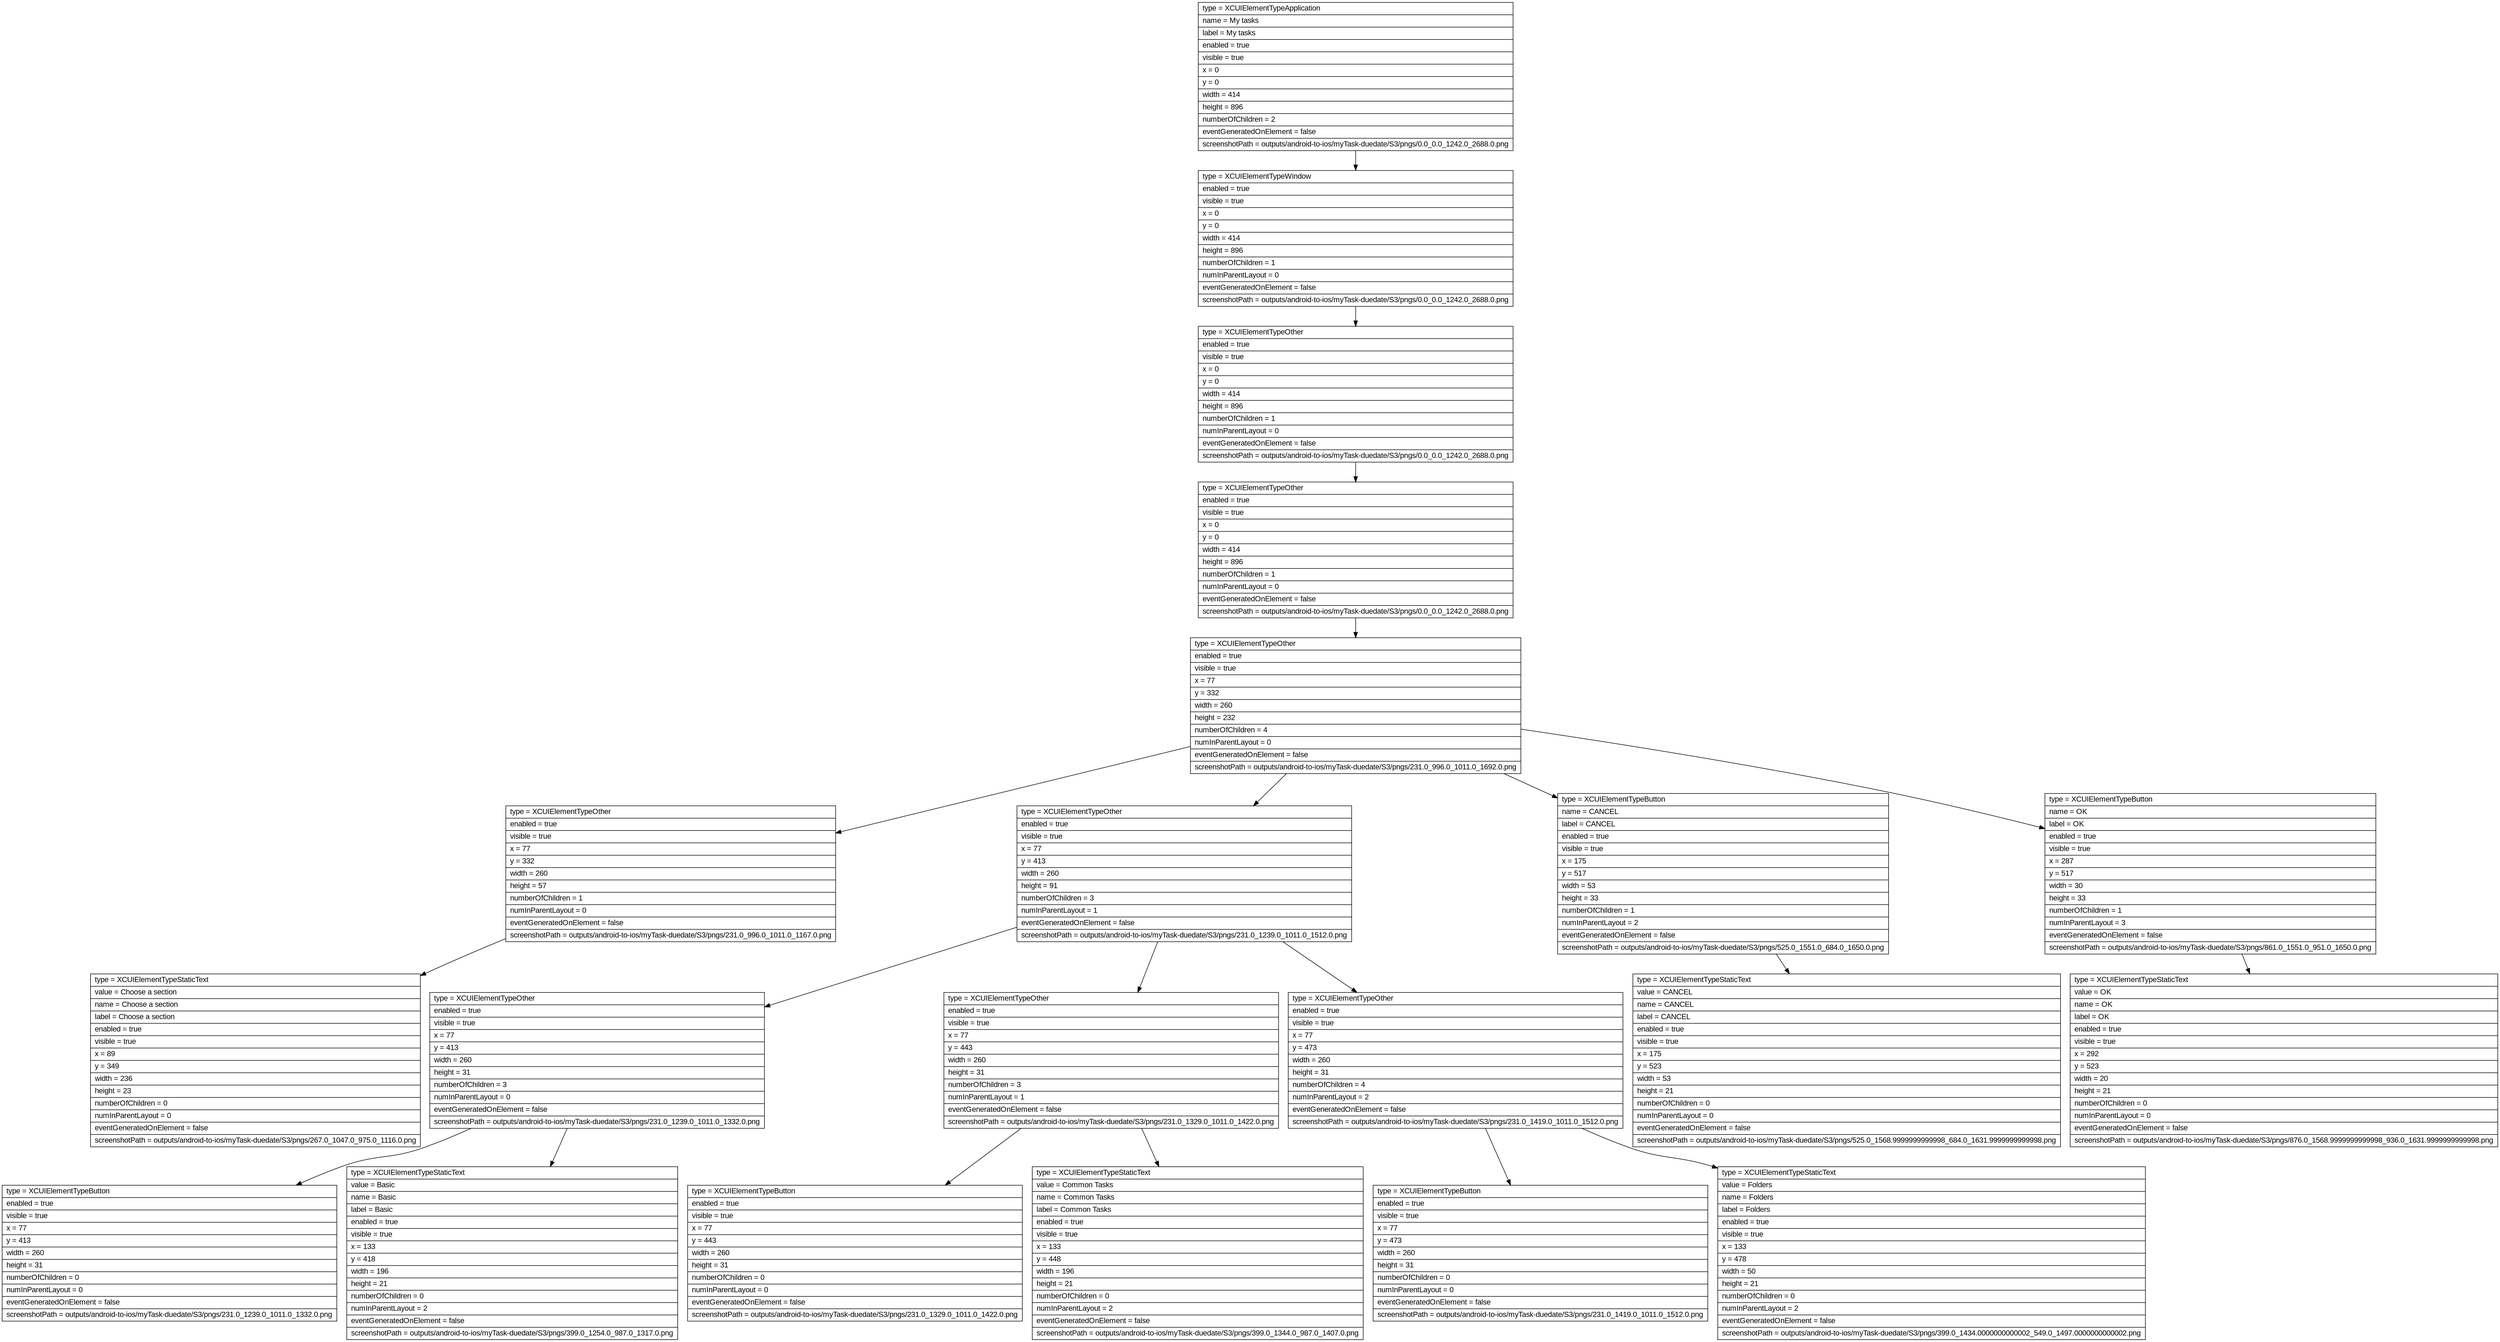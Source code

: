 digraph Layout {

	node [shape=record fontname=Arial];

	0	[label="{type = XCUIElementTypeApplication\l|name = My tasks\l|label = My tasks\l|enabled = true\l|visible = true\l|x = 0\l|y = 0\l|width = 414\l|height = 896\l|numberOfChildren = 2\l|eventGeneratedOnElement = false \l|screenshotPath = outputs/android-to-ios/myTask-duedate/S3/pngs/0.0_0.0_1242.0_2688.0.png\l}"]
	1	[label="{type = XCUIElementTypeWindow\l|enabled = true\l|visible = true\l|x = 0\l|y = 0\l|width = 414\l|height = 896\l|numberOfChildren = 1\l|numInParentLayout = 0\l|eventGeneratedOnElement = false \l|screenshotPath = outputs/android-to-ios/myTask-duedate/S3/pngs/0.0_0.0_1242.0_2688.0.png\l}"]
	2	[label="{type = XCUIElementTypeOther\l|enabled = true\l|visible = true\l|x = 0\l|y = 0\l|width = 414\l|height = 896\l|numberOfChildren = 1\l|numInParentLayout = 0\l|eventGeneratedOnElement = false \l|screenshotPath = outputs/android-to-ios/myTask-duedate/S3/pngs/0.0_0.0_1242.0_2688.0.png\l}"]
	3	[label="{type = XCUIElementTypeOther\l|enabled = true\l|visible = true\l|x = 0\l|y = 0\l|width = 414\l|height = 896\l|numberOfChildren = 1\l|numInParentLayout = 0\l|eventGeneratedOnElement = false \l|screenshotPath = outputs/android-to-ios/myTask-duedate/S3/pngs/0.0_0.0_1242.0_2688.0.png\l}"]
	4	[label="{type = XCUIElementTypeOther\l|enabled = true\l|visible = true\l|x = 77\l|y = 332\l|width = 260\l|height = 232\l|numberOfChildren = 4\l|numInParentLayout = 0\l|eventGeneratedOnElement = false \l|screenshotPath = outputs/android-to-ios/myTask-duedate/S3/pngs/231.0_996.0_1011.0_1692.0.png\l}"]
	5	[label="{type = XCUIElementTypeOther\l|enabled = true\l|visible = true\l|x = 77\l|y = 332\l|width = 260\l|height = 57\l|numberOfChildren = 1\l|numInParentLayout = 0\l|eventGeneratedOnElement = false \l|screenshotPath = outputs/android-to-ios/myTask-duedate/S3/pngs/231.0_996.0_1011.0_1167.0.png\l}"]
	6	[label="{type = XCUIElementTypeOther\l|enabled = true\l|visible = true\l|x = 77\l|y = 413\l|width = 260\l|height = 91\l|numberOfChildren = 3\l|numInParentLayout = 1\l|eventGeneratedOnElement = false \l|screenshotPath = outputs/android-to-ios/myTask-duedate/S3/pngs/231.0_1239.0_1011.0_1512.0.png\l}"]
	7	[label="{type = XCUIElementTypeButton\l|name = CANCEL\l|label = CANCEL\l|enabled = true\l|visible = true\l|x = 175\l|y = 517\l|width = 53\l|height = 33\l|numberOfChildren = 1\l|numInParentLayout = 2\l|eventGeneratedOnElement = false \l|screenshotPath = outputs/android-to-ios/myTask-duedate/S3/pngs/525.0_1551.0_684.0_1650.0.png\l}"]
	8	[label="{type = XCUIElementTypeButton\l|name = OK\l|label = OK\l|enabled = true\l|visible = true\l|x = 287\l|y = 517\l|width = 30\l|height = 33\l|numberOfChildren = 1\l|numInParentLayout = 3\l|eventGeneratedOnElement = false \l|screenshotPath = outputs/android-to-ios/myTask-duedate/S3/pngs/861.0_1551.0_951.0_1650.0.png\l}"]
	9	[label="{type = XCUIElementTypeStaticText\l|value = Choose a section\l|name = Choose a section\l|label = Choose a section\l|enabled = true\l|visible = true\l|x = 89\l|y = 349\l|width = 236\l|height = 23\l|numberOfChildren = 0\l|numInParentLayout = 0\l|eventGeneratedOnElement = false \l|screenshotPath = outputs/android-to-ios/myTask-duedate/S3/pngs/267.0_1047.0_975.0_1116.0.png\l}"]
	10	[label="{type = XCUIElementTypeOther\l|enabled = true\l|visible = true\l|x = 77\l|y = 413\l|width = 260\l|height = 31\l|numberOfChildren = 3\l|numInParentLayout = 0\l|eventGeneratedOnElement = false \l|screenshotPath = outputs/android-to-ios/myTask-duedate/S3/pngs/231.0_1239.0_1011.0_1332.0.png\l}"]
	11	[label="{type = XCUIElementTypeOther\l|enabled = true\l|visible = true\l|x = 77\l|y = 443\l|width = 260\l|height = 31\l|numberOfChildren = 3\l|numInParentLayout = 1\l|eventGeneratedOnElement = false \l|screenshotPath = outputs/android-to-ios/myTask-duedate/S3/pngs/231.0_1329.0_1011.0_1422.0.png\l}"]
	12	[label="{type = XCUIElementTypeOther\l|enabled = true\l|visible = true\l|x = 77\l|y = 473\l|width = 260\l|height = 31\l|numberOfChildren = 4\l|numInParentLayout = 2\l|eventGeneratedOnElement = false \l|screenshotPath = outputs/android-to-ios/myTask-duedate/S3/pngs/231.0_1419.0_1011.0_1512.0.png\l}"]
	13	[label="{type = XCUIElementTypeStaticText\l|value = CANCEL\l|name = CANCEL\l|label = CANCEL\l|enabled = true\l|visible = true\l|x = 175\l|y = 523\l|width = 53\l|height = 21\l|numberOfChildren = 0\l|numInParentLayout = 0\l|eventGeneratedOnElement = false \l|screenshotPath = outputs/android-to-ios/myTask-duedate/S3/pngs/525.0_1568.9999999999998_684.0_1631.9999999999998.png\l}"]
	14	[label="{type = XCUIElementTypeStaticText\l|value = OK\l|name = OK\l|label = OK\l|enabled = true\l|visible = true\l|x = 292\l|y = 523\l|width = 20\l|height = 21\l|numberOfChildren = 0\l|numInParentLayout = 0\l|eventGeneratedOnElement = false \l|screenshotPath = outputs/android-to-ios/myTask-duedate/S3/pngs/876.0_1568.9999999999998_936.0_1631.9999999999998.png\l}"]
	15	[label="{type = XCUIElementTypeButton\l|enabled = true\l|visible = true\l|x = 77\l|y = 413\l|width = 260\l|height = 31\l|numberOfChildren = 0\l|numInParentLayout = 0\l|eventGeneratedOnElement = false \l|screenshotPath = outputs/android-to-ios/myTask-duedate/S3/pngs/231.0_1239.0_1011.0_1332.0.png\l}"]
	16	[label="{type = XCUIElementTypeStaticText\l|value = Basic\l|name = Basic\l|label = Basic\l|enabled = true\l|visible = true\l|x = 133\l|y = 418\l|width = 196\l|height = 21\l|numberOfChildren = 0\l|numInParentLayout = 2\l|eventGeneratedOnElement = false \l|screenshotPath = outputs/android-to-ios/myTask-duedate/S3/pngs/399.0_1254.0_987.0_1317.0.png\l}"]
	17	[label="{type = XCUIElementTypeButton\l|enabled = true\l|visible = true\l|x = 77\l|y = 443\l|width = 260\l|height = 31\l|numberOfChildren = 0\l|numInParentLayout = 0\l|eventGeneratedOnElement = false \l|screenshotPath = outputs/android-to-ios/myTask-duedate/S3/pngs/231.0_1329.0_1011.0_1422.0.png\l}"]
	18	[label="{type = XCUIElementTypeStaticText\l|value = Common Tasks\l|name = Common Tasks\l|label = Common Tasks\l|enabled = true\l|visible = true\l|x = 133\l|y = 448\l|width = 196\l|height = 21\l|numberOfChildren = 0\l|numInParentLayout = 2\l|eventGeneratedOnElement = false \l|screenshotPath = outputs/android-to-ios/myTask-duedate/S3/pngs/399.0_1344.0_987.0_1407.0.png\l}"]
	19	[label="{type = XCUIElementTypeButton\l|enabled = true\l|visible = true\l|x = 77\l|y = 473\l|width = 260\l|height = 31\l|numberOfChildren = 0\l|numInParentLayout = 0\l|eventGeneratedOnElement = false \l|screenshotPath = outputs/android-to-ios/myTask-duedate/S3/pngs/231.0_1419.0_1011.0_1512.0.png\l}"]
	20	[label="{type = XCUIElementTypeStaticText\l|value = Folders\l|name = Folders\l|label = Folders\l|enabled = true\l|visible = true\l|x = 133\l|y = 478\l|width = 50\l|height = 21\l|numberOfChildren = 0\l|numInParentLayout = 2\l|eventGeneratedOnElement = false \l|screenshotPath = outputs/android-to-ios/myTask-duedate/S3/pngs/399.0_1434.0000000000002_549.0_1497.0000000000002.png\l}"]


	0 -> 1
	1 -> 2
	2 -> 3
	3 -> 4
	4 -> 5
	4 -> 6
	4 -> 7
	4 -> 8
	5 -> 9
	6 -> 10
	6 -> 11
	6 -> 12
	7 -> 13
	8 -> 14
	10 -> 15
	10 -> 16
	11 -> 17
	11 -> 18
	12 -> 19
	12 -> 20


}